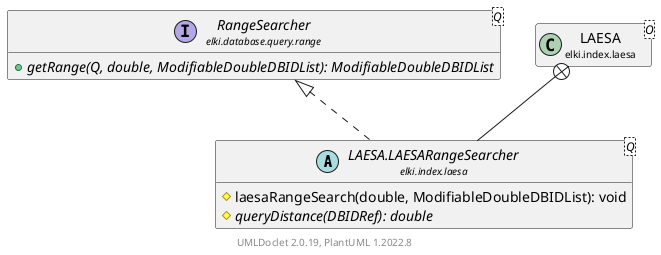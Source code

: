 @startuml
    remove .*\.(Instance|Par|Parameterizer|Factory)$
    set namespaceSeparator none
    hide empty fields
    hide empty methods

    abstract class "<size:14>LAESA.LAESARangeSearcher\n<size:10>elki.index.laesa" as elki.index.laesa.LAESA.LAESARangeSearcher<Q> [[LAESA.LAESARangeSearcher.html]] {
        #laesaRangeSearch(double, ModifiableDoubleDBIDList): void
        {abstract} #queryDistance(DBIDRef): double
    }

    interface "<size:14>RangeSearcher\n<size:10>elki.database.query.range" as elki.database.query.range.RangeSearcher<Q> [[../../database/query/range/RangeSearcher.html]] {
        {abstract} +getRange(Q, double, ModifiableDoubleDBIDList): ModifiableDoubleDBIDList
    }
    class "<size:14>LAESA\n<size:10>elki.index.laesa" as elki.index.laesa.LAESA<O> [[LAESA.html]]

    elki.database.query.range.RangeSearcher <|.. elki.index.laesa.LAESA.LAESARangeSearcher
    elki.index.laesa.LAESA +-- elki.index.laesa.LAESA.LAESARangeSearcher

    center footer UMLDoclet 2.0.19, PlantUML 1.2022.8
@enduml
